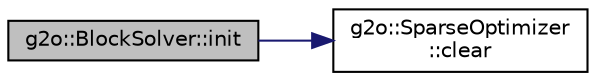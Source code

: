 digraph "g2o::BlockSolver::init"
{
  edge [fontname="Helvetica",fontsize="10",labelfontname="Helvetica",labelfontsize="10"];
  node [fontname="Helvetica",fontsize="10",shape=record];
  rankdir="LR";
  Node34 [label="g2o::BlockSolver::init",height=0.2,width=0.4,color="black", fillcolor="grey75", style="filled", fontcolor="black"];
  Node34 -> Node35 [color="midnightblue",fontsize="10",style="solid",fontname="Helvetica"];
  Node35 [label="g2o::SparseOptimizer\l::clear",height=0.2,width=0.4,color="black", fillcolor="white", style="filled",URL="$classg2o_1_1_sparse_optimizer.html#a4881e4ac9ba9a58d4e249dc03ef9683d"];
}

